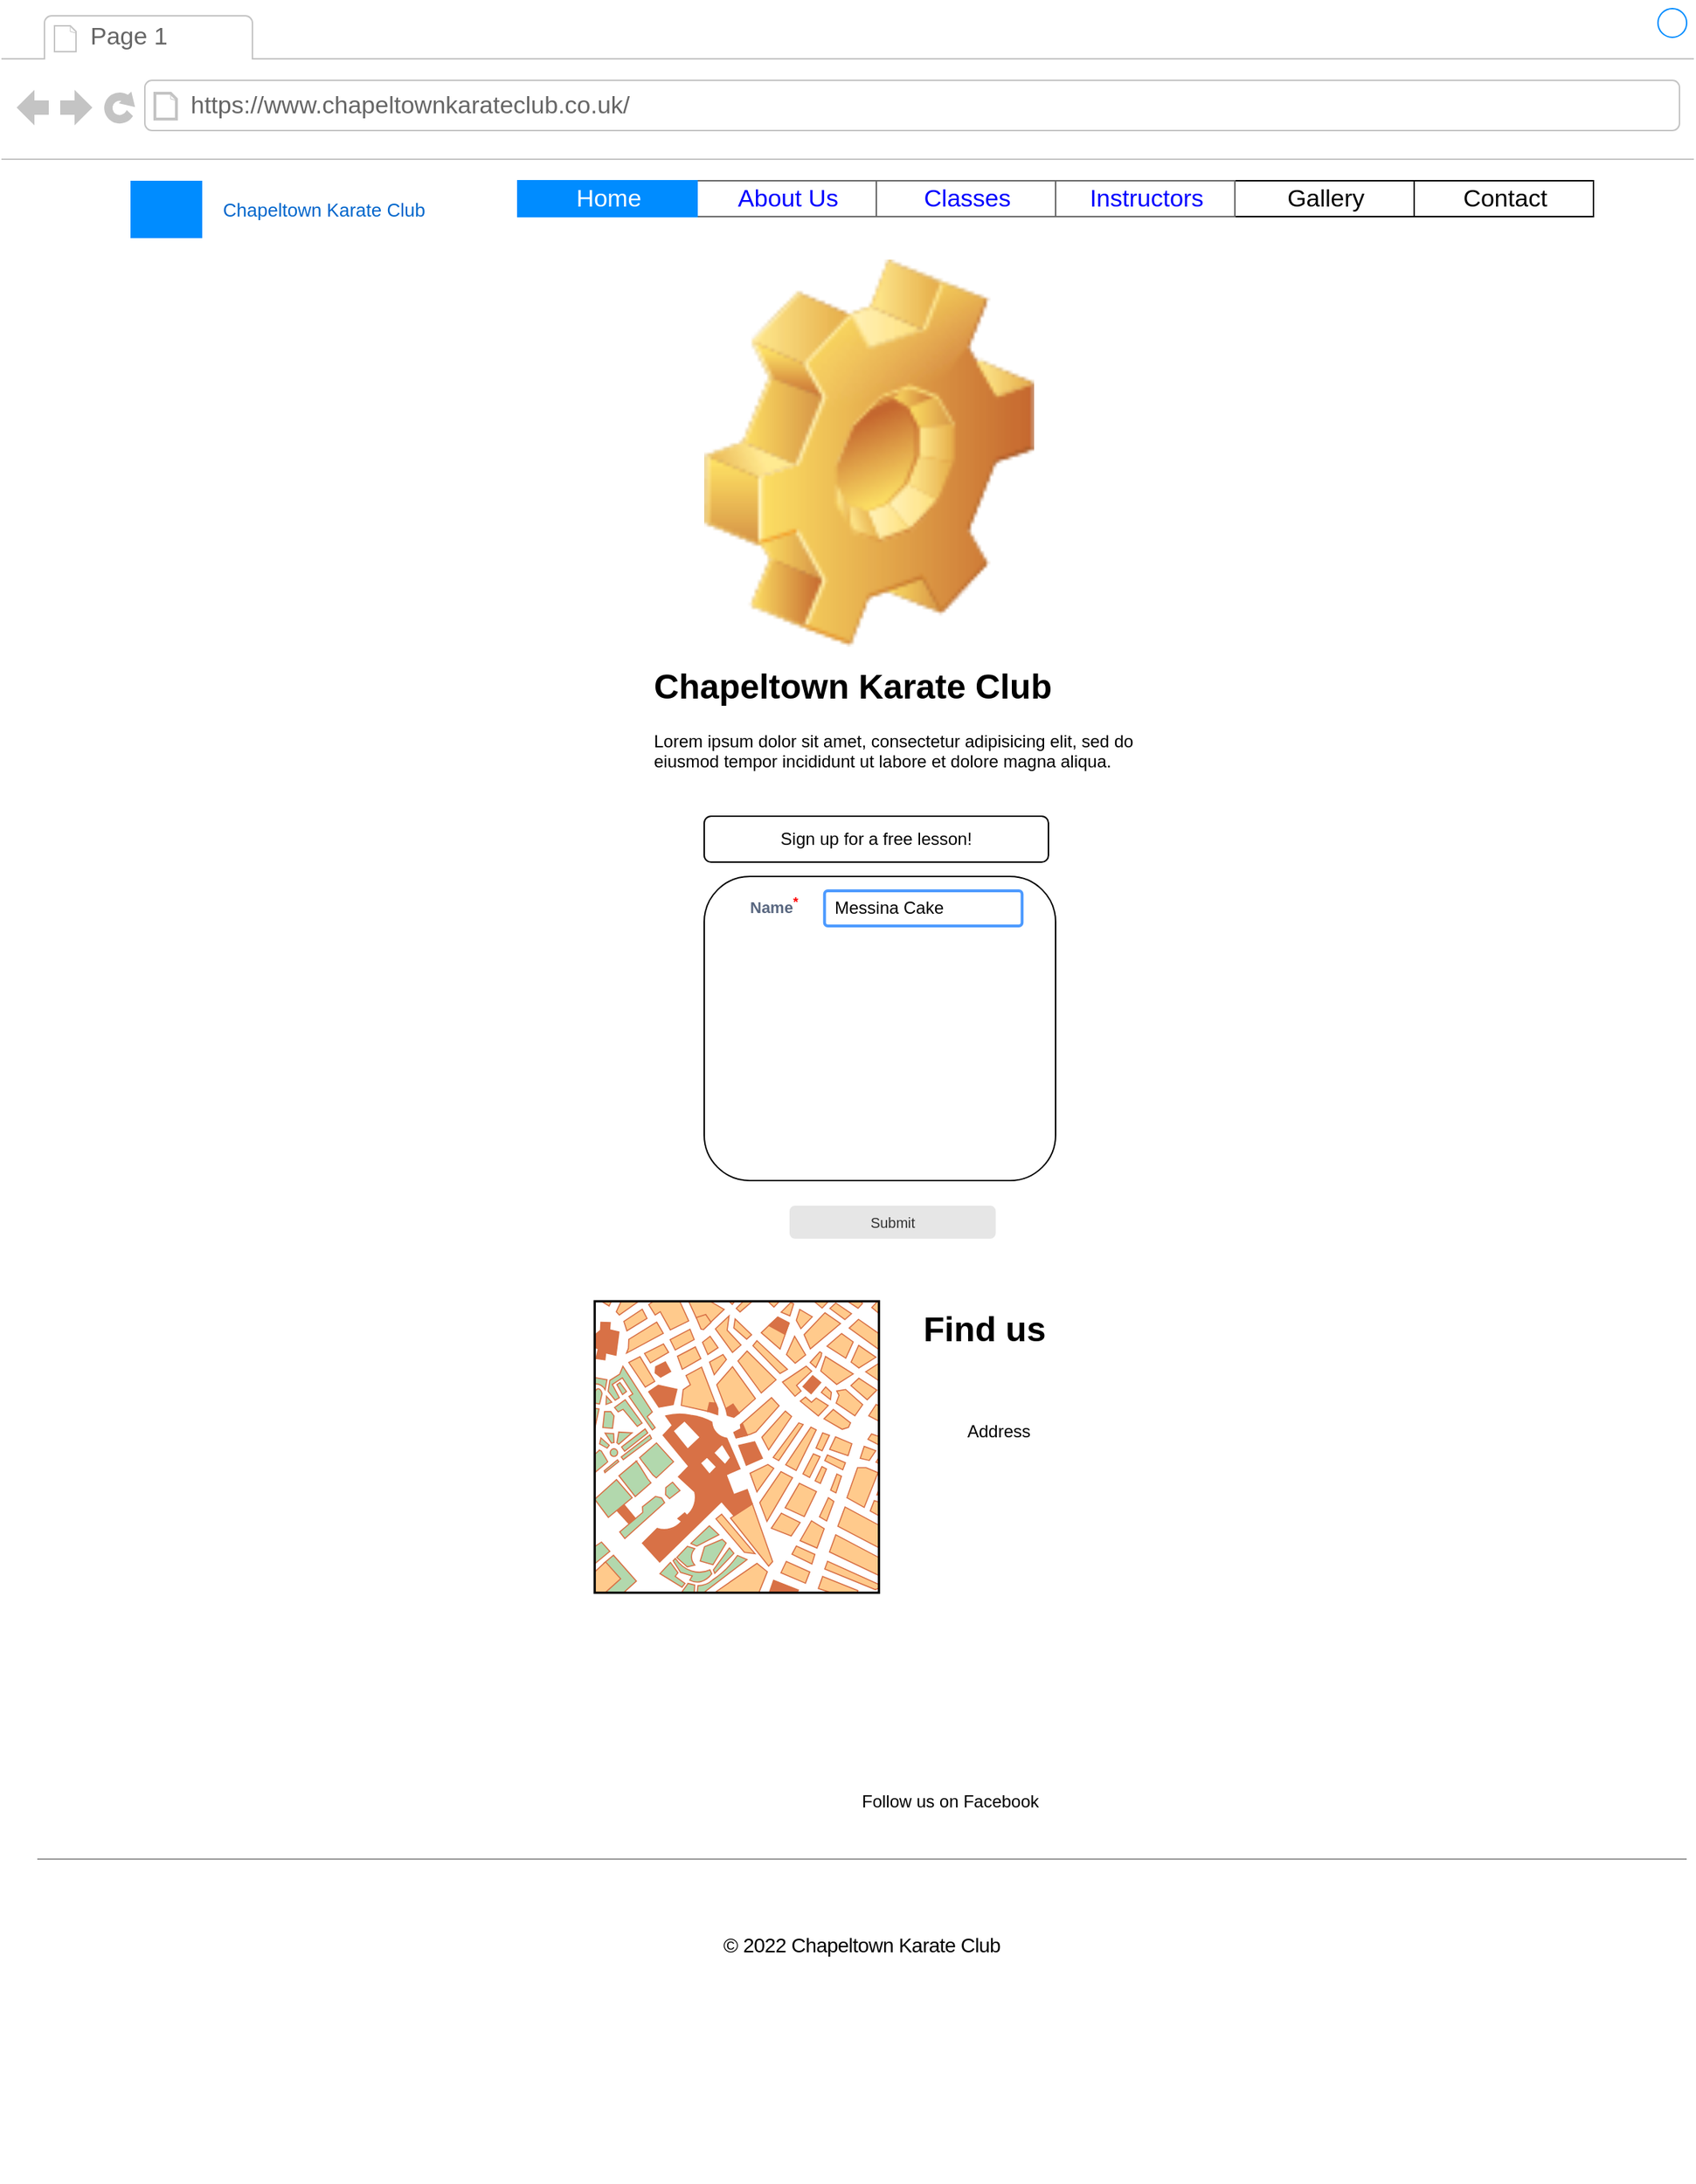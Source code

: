 <mxfile version="20.4.0" type="device"><diagram id="piDafpqhtRUU5qUU-vj8" name="Page-1"><mxGraphModel dx="1896" dy="3354" grid="1" gridSize="10" guides="1" tooltips="1" connect="1" arrows="1" fold="1" page="1" pageScale="1" pageWidth="827" pageHeight="1169" math="0" shadow="0"><root><mxCell id="0"/><mxCell id="1" parent="0"/><UserObject label="https://www.chapeltownkarateclub.co.uk/wp-content/uploads/2020/11/Chapeltown-Karate-Club-Badge-1024x717.jpg" id="8962rQQDY3VNNf6We3Pp-1"><mxCell style="strokeWidth=1;shadow=0;dashed=0;align=center;html=1;shape=mxgraph.mockup.containers.browserWindow;rSize=0;strokeColor2=#008cff;strokeColor3=#c4c4c4;mainText=,;recursiveResize=0;strokeColor=#FFFFFF;fontColor=#FFFFFF;" parent="1" vertex="1"><mxGeometry x="30" y="-2330" width="1180" height="1378" as="geometry"/></mxCell></UserObject><mxCell id="8962rQQDY3VNNf6We3Pp-2" value="Page 1" style="strokeWidth=1;shadow=0;dashed=0;align=center;html=1;shape=mxgraph.mockup.containers.anchor;fontSize=17;fontColor=#666666;align=left;" parent="8962rQQDY3VNNf6We3Pp-1" vertex="1"><mxGeometry x="60" y="12" width="110" height="26" as="geometry"/></mxCell><mxCell id="8962rQQDY3VNNf6We3Pp-3" value="https://www.chapeltownkarateclub.co.uk/" style="strokeWidth=1;shadow=0;dashed=0;align=center;html=1;shape=mxgraph.mockup.containers.anchor;rSize=0;fontSize=17;fontColor=#666666;align=left;" parent="8962rQQDY3VNNf6We3Pp-1" vertex="1"><mxGeometry x="130" y="60" width="360" height="26" as="geometry"/></mxCell><mxCell id="8962rQQDY3VNNf6We3Pp-16" value="Chapeltown Karate Club" style="text;html=1;strokeColor=none;fillColor=none;align=center;verticalAlign=middle;whiteSpace=wrap;rounded=0;fontSize=13;fontColor=#0066CC;" parent="8962rQQDY3VNNf6We3Pp-1" vertex="1"><mxGeometry x="150" y="135" width="150" height="20" as="geometry"/></mxCell><mxCell id="8962rQQDY3VNNf6We3Pp-35" value="" style="verticalLabelPosition=bottom;shadow=0;dashed=0;align=center;html=1;verticalAlign=top;strokeWidth=1;shape=mxgraph.mockup.markup.line;strokeColor=#999999;fillColor=#008CFF;fontSize=13;fontColor=#0066CC;" parent="8962rQQDY3VNNf6We3Pp-1" vertex="1"><mxGeometry x="25" y="1070" width="1150" height="450" as="geometry"/></mxCell><mxCell id="8962rQQDY3VNNf6We3Pp-37" value="" style="shape=image;html=1;verticalAlign=top;verticalLabelPosition=bottom;labelBackgroundColor=#ffffff;imageAspect=0;aspect=fixed;image=https://cdn3.iconfinder.com/data/icons/peelicons-vol-1/50/Facebook-128.png;fillColor=#008CFF;fontSize=13;fontColor=#0066CC;" parent="8962rQQDY3VNNf6We3Pp-1" vertex="1"><mxGeometry x="540" y="1240" width="30" height="30" as="geometry"/></mxCell><mxCell id="seymav8gBYocV3_De4xC-2" value="" style="text;html=1;align=center;verticalAlign=middle;resizable=0;points=[];autosize=1;fontSize=37;fontFamily=Tahoma;fillColor=#008CFF;fontColor=#FFFFFF;" parent="8962rQQDY3VNNf6We3Pp-1" vertex="1"><mxGeometry x="90" y="125" width="50" height="40" as="geometry"/></mxCell><mxCell id="UpuGrGnureMj9olbH1kb-34" value="" style="verticalLabelPosition=bottom;shadow=0;dashed=0;align=center;html=1;verticalAlign=top;strokeWidth=1;shape=mxgraph.mockup.misc.map;" parent="8962rQQDY3VNNf6We3Pp-1" vertex="1"><mxGeometry x="413.5" y="906" width="199" height="204" as="geometry"/></mxCell><mxCell id="UpuGrGnureMj9olbH1kb-38" value="" style="shape=image;html=1;verticalLabelPosition=bottom;verticalAlign=top;imageAspect=1;aspect=fixed;image=img/clipart/Gear_128x128.png" parent="8962rQQDY3VNNf6We3Pp-1" vertex="1"><mxGeometry x="490" y="180" width="230" height="269.81" as="geometry"/></mxCell><mxCell id="TI-tqjgdbv0Y_GT4ewjM-1" value="&lt;h1&gt;Chapeltown Karate Club&lt;/h1&gt;&lt;p&gt;Lorem ipsum dolor sit amet, consectetur adipisicing elit, sed do eiusmod tempor incididunt ut labore et dolore magna aliqua.&lt;/p&gt;" style="text;html=1;strokeColor=none;fillColor=none;spacing=5;spacingTop=-20;whiteSpace=wrap;overflow=hidden;rounded=0;" parent="8962rQQDY3VNNf6We3Pp-1" vertex="1"><mxGeometry x="450" y="457.81" width="380" height="92" as="geometry"/></mxCell><mxCell id="TI-tqjgdbv0Y_GT4ewjM-2" value="Gallery" style="strokeWidth=1;shadow=0;dashed=0;align=center;html=1;shape=mxgraph.mockup.text.rrect;rSize=0;fontSize=17;" parent="8962rQQDY3VNNf6We3Pp-1" vertex="1"><mxGeometry x="860" y="125" width="125" height="25" as="geometry"/></mxCell><mxCell id="TI-tqjgdbv0Y_GT4ewjM-25" value="Contact" style="strokeWidth=1;shadow=0;dashed=0;align=center;html=1;shape=mxgraph.mockup.text.rrect;rSize=0;fontSize=17;" parent="8962rQQDY3VNNf6We3Pp-1" vertex="1"><mxGeometry x="985" y="125" width="125" height="25" as="geometry"/></mxCell><mxCell id="UpuGrGnureMj9olbH1kb-49" value="" style="strokeWidth=1;shadow=0;dashed=0;align=center;html=1;shape=mxgraph.mockup.text.rrect;rSize=0;strokeColor=#666666;" parent="8962rQQDY3VNNf6We3Pp-1" vertex="1"><mxGeometry x="360" y="125" width="500" height="25" as="geometry"/></mxCell><mxCell id="UpuGrGnureMj9olbH1kb-50" value="About Us" style="strokeColor=inherit;fillColor=inherit;gradientColor=inherit;strokeWidth=1;shadow=0;dashed=0;align=center;html=1;shape=mxgraph.mockup.text.rrect;rSize=0;fontSize=17;fontColor=#0000ff;" parent="UpuGrGnureMj9olbH1kb-49" vertex="1"><mxGeometry x="125" width="125" height="25" as="geometry"/></mxCell><mxCell id="UpuGrGnureMj9olbH1kb-51" value="Classes" style="strokeColor=inherit;fillColor=inherit;gradientColor=inherit;strokeWidth=1;shadow=0;dashed=0;align=center;html=1;shape=mxgraph.mockup.text.rrect;rSize=0;fontSize=17;fontColor=#0000ff;" parent="UpuGrGnureMj9olbH1kb-49" vertex="1"><mxGeometry x="250" width="125" height="25" as="geometry"/></mxCell><mxCell id="UpuGrGnureMj9olbH1kb-52" value="Instructors" style="strokeColor=inherit;fillColor=inherit;gradientColor=inherit;strokeWidth=1;shadow=0;dashed=0;align=center;html=1;shape=mxgraph.mockup.text.rrect;rSize=0;fontSize=17;fontColor=#0000ff;" parent="UpuGrGnureMj9olbH1kb-49" vertex="1"><mxGeometry x="375" width="125" height="25" as="geometry"/></mxCell><mxCell id="UpuGrGnureMj9olbH1kb-53" value="Home" style="strokeWidth=1;shadow=0;dashed=0;align=center;html=1;shape=mxgraph.mockup.text.rrect;rSize=0;fontSize=17;fontColor=#ffffff;fillColor=#008cff;strokeColor=#008cff;" parent="UpuGrGnureMj9olbH1kb-49" vertex="1"><mxGeometry width="125" height="25" as="geometry"/></mxCell><mxCell id="TI-tqjgdbv0Y_GT4ewjM-28" value="Sign up for a free lesson!" style="rounded=1;whiteSpace=wrap;html=1;" parent="8962rQQDY3VNNf6We3Pp-1" vertex="1"><mxGeometry x="490" y="568" width="240" height="32" as="geometry"/></mxCell><mxCell id="TI-tqjgdbv0Y_GT4ewjM-29" value="" style="rounded=1;whiteSpace=wrap;html=1;" parent="8962rQQDY3VNNf6We3Pp-1" vertex="1"><mxGeometry x="490" y="610" width="245" height="212" as="geometry"/></mxCell><mxCell id="TI-tqjgdbv0Y_GT4ewjM-30" value="Submit" style="rounded=1;html=1;shadow=0;dashed=0;whiteSpace=wrap;fontSize=10;fillColor=#E6E6E6;align=center;strokeColor=#E6E6E6;fontColor=#333333;" parent="8962rQQDY3VNNf6We3Pp-1" vertex="1"><mxGeometry x="550" y="840" width="142.75" height="22" as="geometry"/></mxCell><mxCell id="TI-tqjgdbv0Y_GT4ewjM-31" value="Name&lt;sup&gt;&lt;font color=&quot;#ff0000&quot;&gt;*&lt;/font&gt;&lt;/sup&gt;" style="fillColor=none;strokeColor=none;html=1;fontSize=11;fontStyle=0;align=left;fontColor=#596780;fontStyle=1;fontSize=11" parent="8962rQQDY3VNNf6We3Pp-1" vertex="1"><mxGeometry x="520" y="620" width="70" height="20" as="geometry"/></mxCell><mxCell id="TI-tqjgdbv0Y_GT4ewjM-32" value="Messina Cake" style="rounded=1;arcSize=9;align=left;spacingLeft=5;strokeColor=#4C9AFF;html=1;strokeWidth=2;fontSize=12" parent="8962rQQDY3VNNf6We3Pp-1" vertex="1"><mxGeometry x="573.88" y="620" width="137.75" height="24.5" as="geometry"/></mxCell><mxCell id="TI-tqjgdbv0Y_GT4ewjM-33" value="Find us" style="text;strokeColor=none;fillColor=none;html=1;fontSize=24;fontStyle=1;verticalAlign=middle;align=center;" parent="8962rQQDY3VNNf6We3Pp-1" vertex="1"><mxGeometry x="635" y="906" width="100" height="40" as="geometry"/></mxCell><mxCell id="TI-tqjgdbv0Y_GT4ewjM-34" value="Address" style="text;html=1;strokeColor=none;fillColor=none;align=center;verticalAlign=middle;whiteSpace=wrap;rounded=0;" parent="8962rQQDY3VNNf6We3Pp-1" vertex="1"><mxGeometry x="627.5" y="946" width="135" height="102" as="geometry"/></mxCell><mxCell id="TI-tqjgdbv0Y_GT4ewjM-35" value="Follow us on Facebook" style="text;html=1;strokeColor=none;fillColor=none;align=left;verticalAlign=middle;whiteSpace=wrap;rounded=0;" parent="8962rQQDY3VNNf6We3Pp-1" vertex="1"><mxGeometry x="597.5" y="1240" width="165" height="30" as="geometry"/></mxCell><mxCell id="TI-tqjgdbv0Y_GT4ewjM-36" value="&lt;span style=&quot;letter-spacing: -0.27px; text-align: left; background-color: rgb(255, 255, 255);&quot;&gt;&lt;font style=&quot;font-size: 14px;&quot;&gt;© 2022 Chapeltown Karate Club&lt;/font&gt;&lt;/span&gt;" style="text;html=1;strokeColor=none;fillColor=none;align=center;verticalAlign=middle;whiteSpace=wrap;rounded=0;" parent="8962rQQDY3VNNf6We3Pp-1" vertex="1"><mxGeometry x="460" y="1340" width="280" height="30" as="geometry"/></mxCell></root></mxGraphModel></diagram></mxfile>